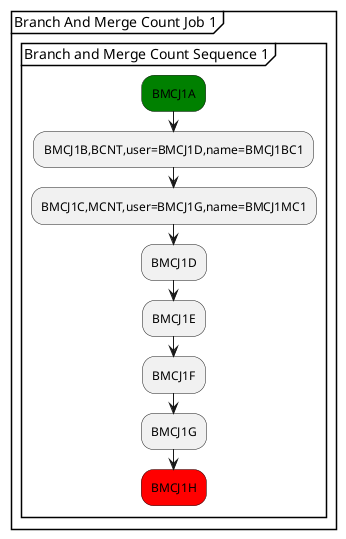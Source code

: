 
@startuml 
partition "Branch And Merge Count Job 1" {
  group "Branch and Merge Count Sequence 1"
      #green:BMCJ1A;
      :BMCJ1B,BCNT,user=BMCJ1D,name=BMCJ1BC1;
      :BMCJ1C,MCNT,user=BMCJ1G,name=BMCJ1MC1;
      :BMCJ1D;
      :BMCJ1E;
      :BMCJ1F;
      :BMCJ1G;
      #red:BMCJ1H;
  end group
}
@enduml
